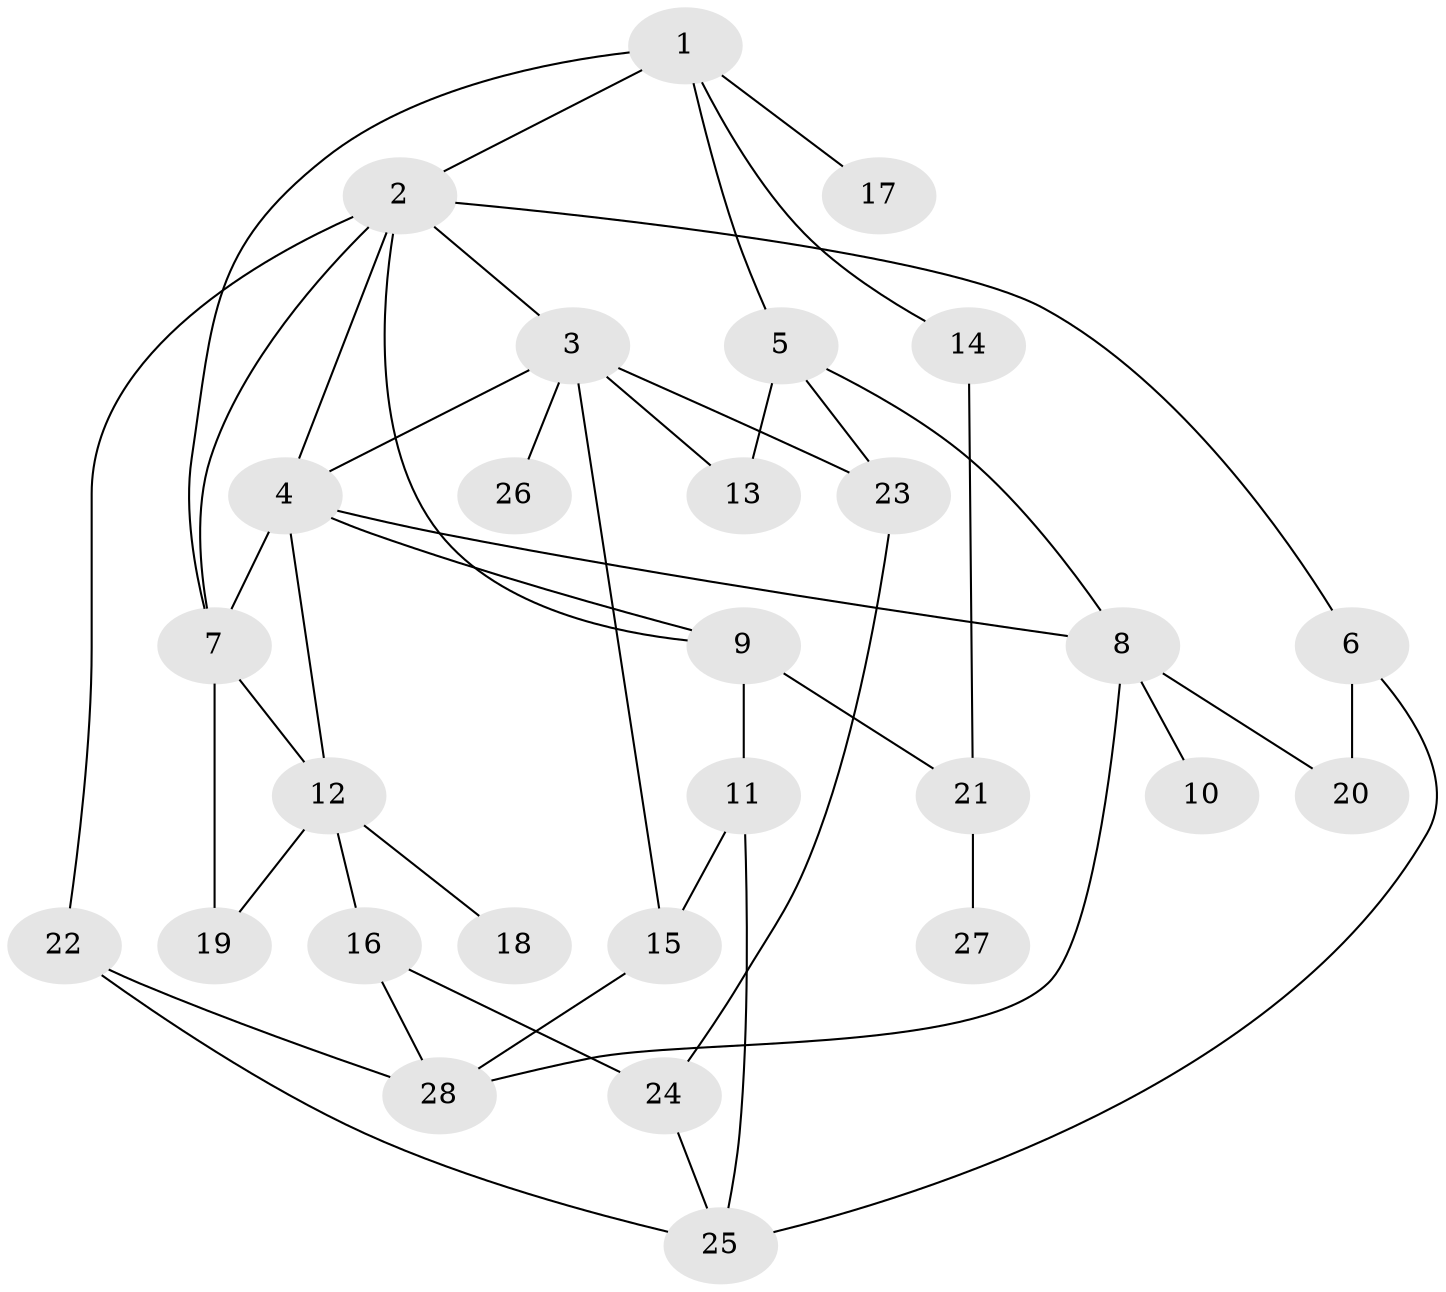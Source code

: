 // original degree distribution, {6: 0.05357142857142857, 1: 0.16071428571428573, 4: 0.14285714285714285, 2: 0.3392857142857143, 3: 0.25, 5: 0.05357142857142857}
// Generated by graph-tools (version 1.1) at 2025/34/03/09/25 02:34:20]
// undirected, 28 vertices, 46 edges
graph export_dot {
graph [start="1"]
  node [color=gray90,style=filled];
  1;
  2;
  3;
  4;
  5;
  6;
  7;
  8;
  9;
  10;
  11;
  12;
  13;
  14;
  15;
  16;
  17;
  18;
  19;
  20;
  21;
  22;
  23;
  24;
  25;
  26;
  27;
  28;
  1 -- 2 [weight=1.0];
  1 -- 5 [weight=1.0];
  1 -- 7 [weight=1.0];
  1 -- 14 [weight=1.0];
  1 -- 17 [weight=1.0];
  2 -- 3 [weight=1.0];
  2 -- 4 [weight=1.0];
  2 -- 6 [weight=1.0];
  2 -- 7 [weight=1.0];
  2 -- 9 [weight=1.0];
  2 -- 22 [weight=1.0];
  3 -- 4 [weight=1.0];
  3 -- 13 [weight=1.0];
  3 -- 15 [weight=1.0];
  3 -- 23 [weight=1.0];
  3 -- 26 [weight=1.0];
  4 -- 7 [weight=2.0];
  4 -- 8 [weight=1.0];
  4 -- 9 [weight=1.0];
  4 -- 12 [weight=1.0];
  5 -- 8 [weight=1.0];
  5 -- 13 [weight=1.0];
  5 -- 23 [weight=1.0];
  6 -- 20 [weight=1.0];
  6 -- 25 [weight=1.0];
  7 -- 12 [weight=1.0];
  7 -- 19 [weight=2.0];
  8 -- 10 [weight=1.0];
  8 -- 20 [weight=1.0];
  8 -- 28 [weight=1.0];
  9 -- 11 [weight=1.0];
  9 -- 21 [weight=1.0];
  11 -- 15 [weight=2.0];
  11 -- 25 [weight=1.0];
  12 -- 16 [weight=1.0];
  12 -- 18 [weight=1.0];
  12 -- 19 [weight=1.0];
  14 -- 21 [weight=1.0];
  15 -- 28 [weight=1.0];
  16 -- 24 [weight=1.0];
  16 -- 28 [weight=1.0];
  21 -- 27 [weight=1.0];
  22 -- 25 [weight=1.0];
  22 -- 28 [weight=1.0];
  23 -- 24 [weight=1.0];
  24 -- 25 [weight=1.0];
}
